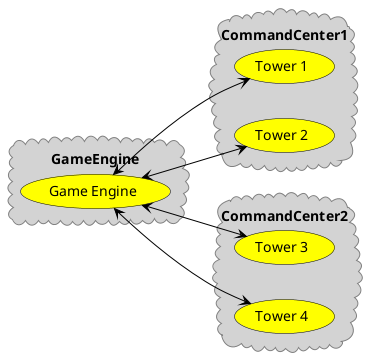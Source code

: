 @startuml

'default
left to right direction

skinparam usecase {
	BackgroundColor Yellow
	BorderColor Black
	ArrowColor Black
}


skinparam cloud {
	BackgroundColor LightGray
	BorderColor Gray
	ArrowColor Black
}


cloud GameEngine as ui {
  (Game Engine) as ge
}


cloud CommandCenter1 as cc1 {
  (Tower 1) as t1
  (Tower 2) as t2
}

cloud CommandCenter2 as cc2 {
  (Tower 3) as t3
  (Tower 4) as t4
}

ge <--> t1
ge <--> t2

ge <--> t3
ge <--> t4

@enduml